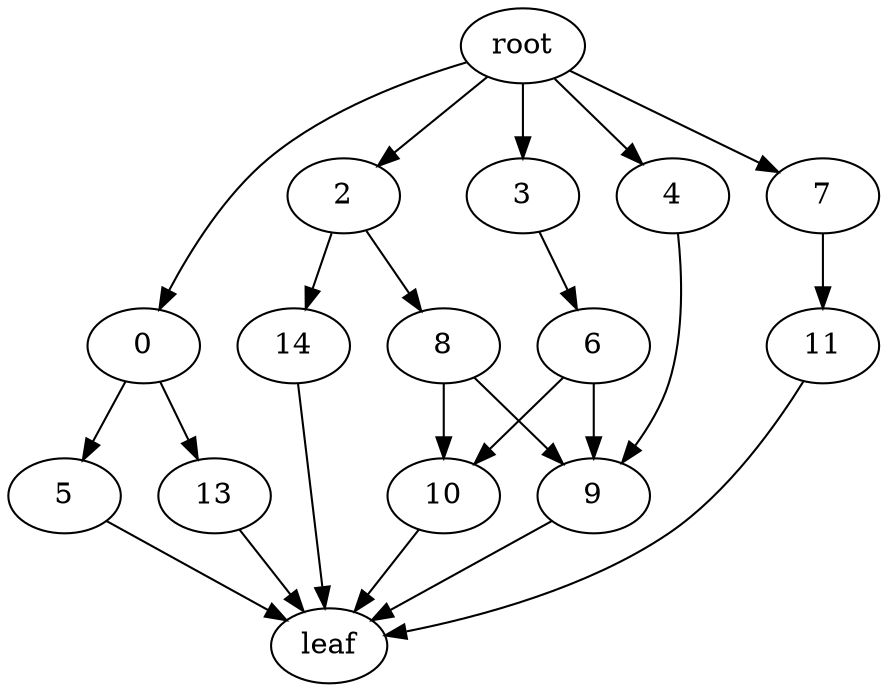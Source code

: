 strict digraph "" {
	0 -> 5	 [weight=15];
	0 -> 13	 [weight=18];
	5 -> leaf	 [weight=15];
	13 -> leaf	 [weight=15];
	2 -> 8	 [weight=17];
	2 -> 14	 [weight=19];
	8 -> 9	 [weight=7];
	8 -> 10	 [weight=6];
	14 -> leaf	 [weight=17];
	3 -> 6	 [weight=16];
	6 -> 9	 [weight=20];
	6 -> 10	 [weight=6];
	4 -> 9	 [weight=4];
	9 -> leaf	 [weight=15];
	10 -> leaf	 [weight=10];
	7 -> 11	 [weight=5];
	11 -> leaf	 [weight=3];
	root -> 0	 [weight=18];
	root -> 2	 [weight=2];
	root -> 3	 [weight=20];
	root -> 4	 [weight=13];
	root -> 7	 [weight=15];
}
